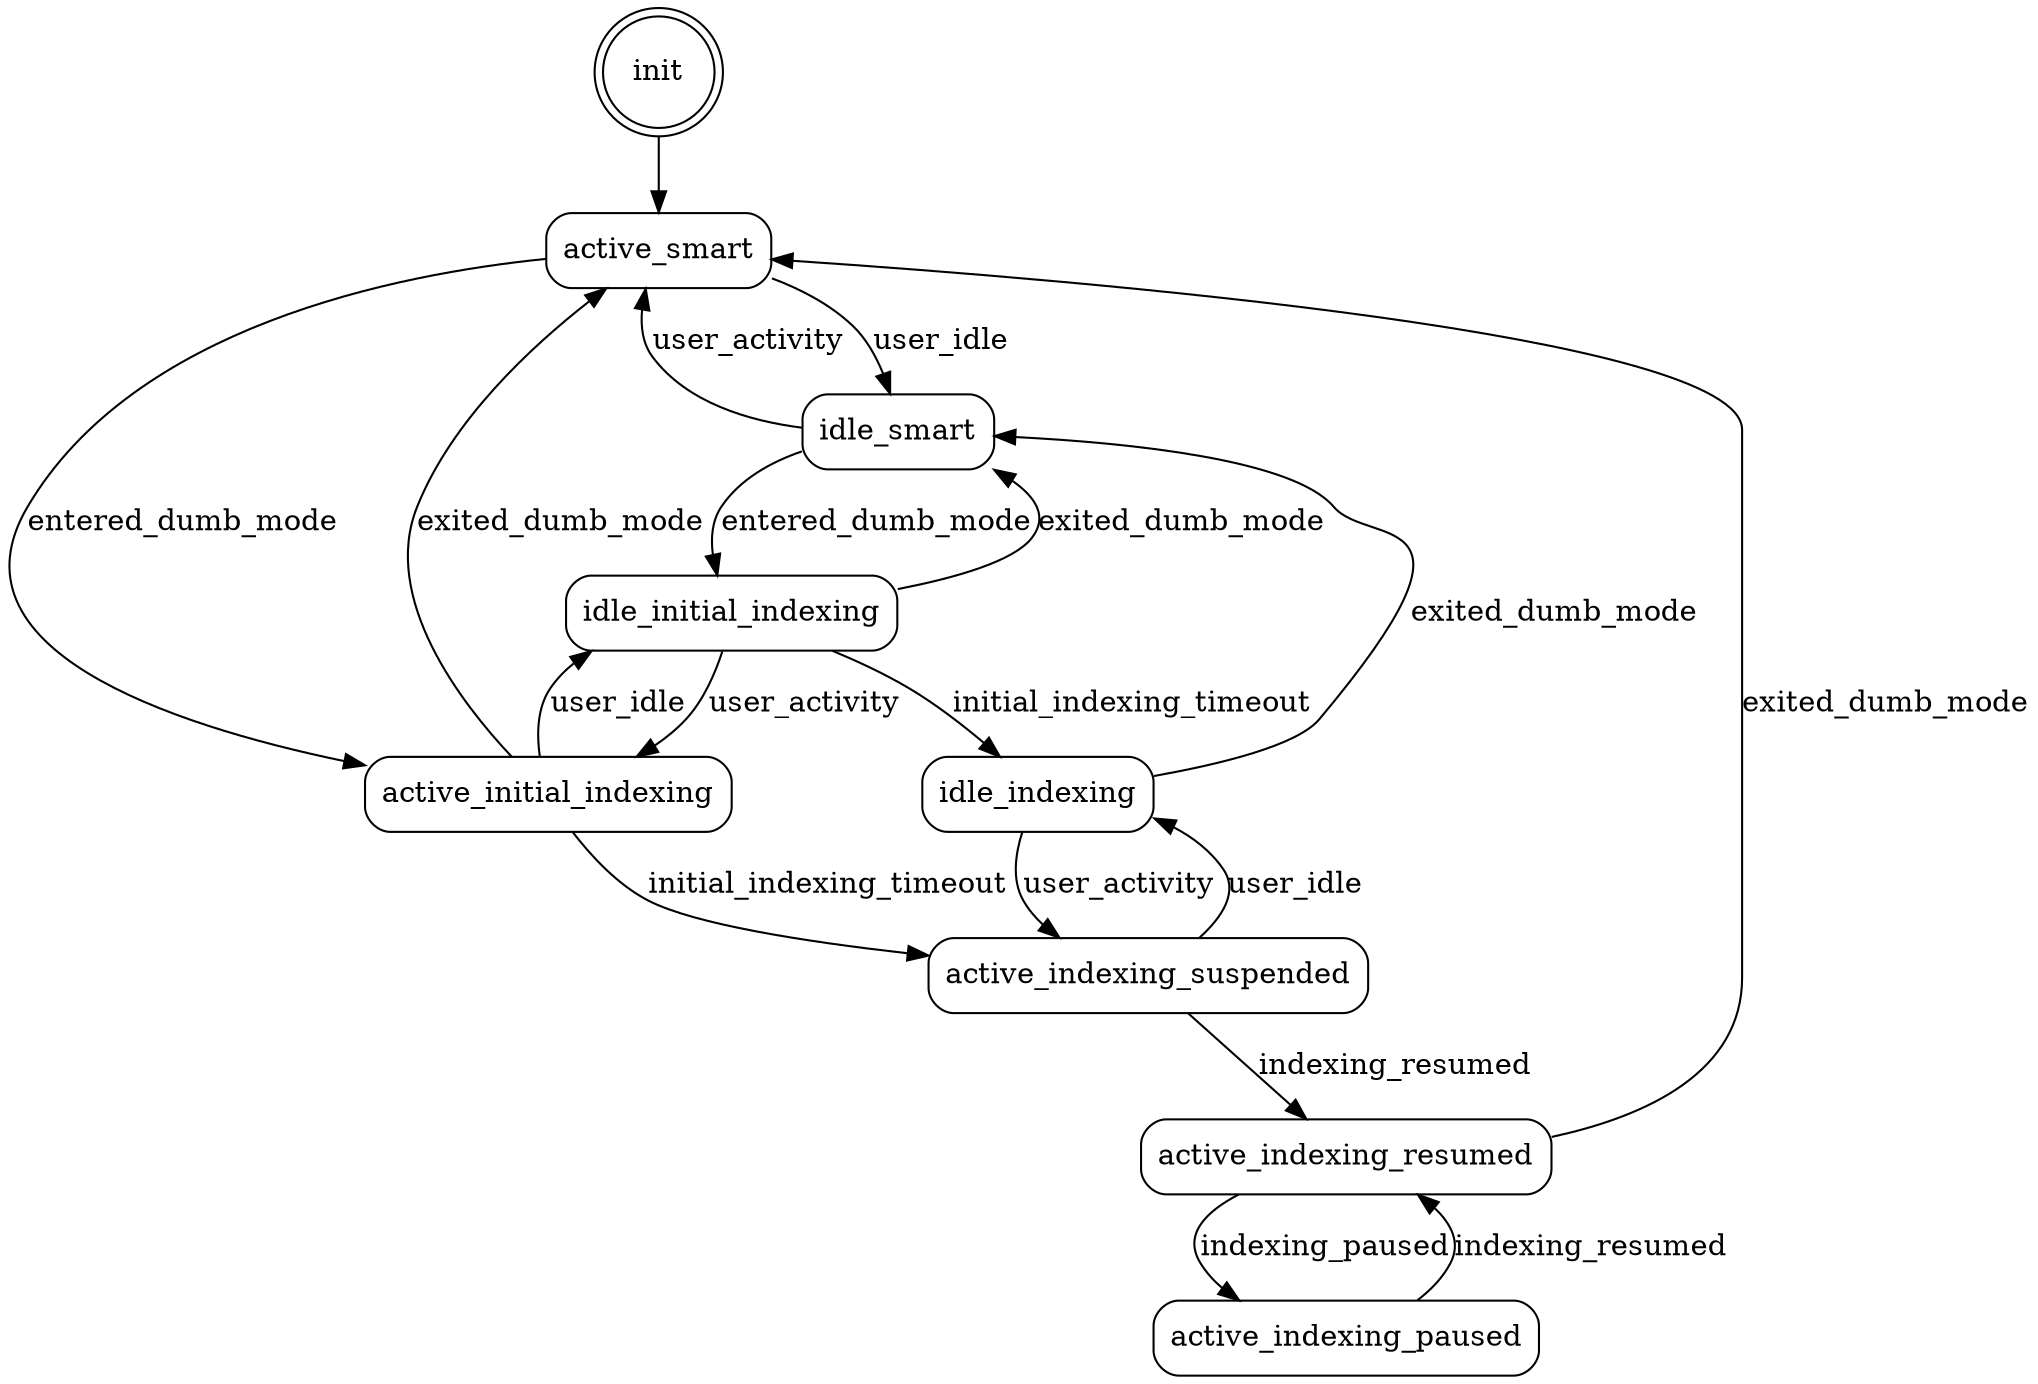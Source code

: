digraph {
  node [shape = doublecircle]; init;
  node [shape = rect, style=rounded];

  init -> active_smart;
  active_smart -> idle_smart [label="user_idle"];
  active_smart -> active_initial_indexing [label="entered_dumb_mode"];
  idle_smart -> active_smart [label="user_activity"];
  idle_smart -> idle_initial_indexing [label="entered_dumb_mode"];
  active_initial_indexing -> idle_initial_indexing [label="user_idle"];
  active_initial_indexing -> active_smart [label="exited_dumb_mode"];
  active_initial_indexing -> active_indexing_suspended [label="initial_indexing_timeout"];
  idle_initial_indexing -> active_initial_indexing [label="user_activity"];
  idle_initial_indexing -> idle_smart [label="exited_dumb_mode"];
  idle_initial_indexing -> idle_indexing [label="initial_indexing_timeout"];
  active_indexing_suspended -> idle_indexing [label="user_idle"];
  active_indexing_suspended -> active_indexing_resumed [label="indexing_resumed"];
  idle_indexing -> idle_smart [label="exited_dumb_mode"];
  idle_indexing -> active_indexing_suspended [label="user_activity"];
  active_indexing_resumed -> active_smart [label="exited_dumb_mode"];
  active_indexing_resumed -> active_indexing_paused [label="indexing_paused"];
  active_indexing_paused -> active_indexing_resumed [label="indexing_resumed"];
}
